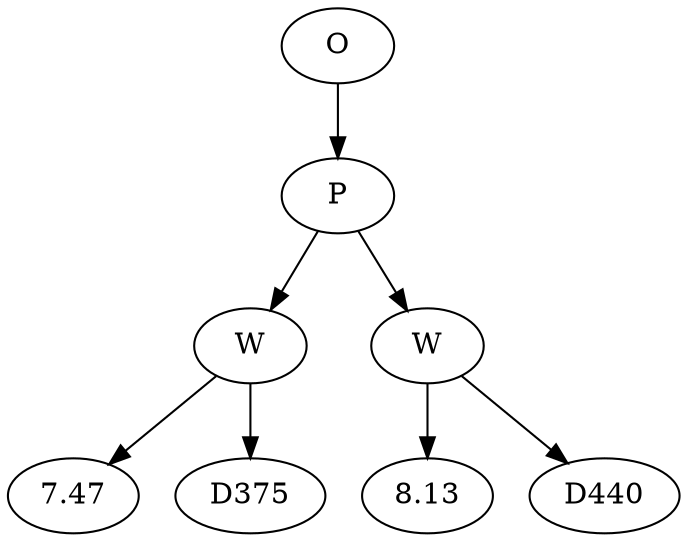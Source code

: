 // Tree
digraph {
	3123309 [label=O]
	3123310 [label=P]
	3123309 -> 3123310
	3123311 [label=W]
	3123310 -> 3123311
	3123312 [label=7.47]
	3123311 -> 3123312
	3123313 [label=D375]
	3123311 -> 3123313
	3123314 [label=W]
	3123310 -> 3123314
	3123315 [label=8.13]
	3123314 -> 3123315
	3123316 [label=D440]
	3123314 -> 3123316
}
